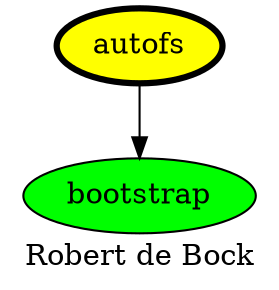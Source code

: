 digraph PhiloDilemma {
  label = "Robert de Bock" ;
  overlap=false
  {
    bootstrap [fillcolor=green style=filled]
    autofs [fillcolor=yellow style=filled penwidth=3]
  }
  autofs -> bootstrap
}

